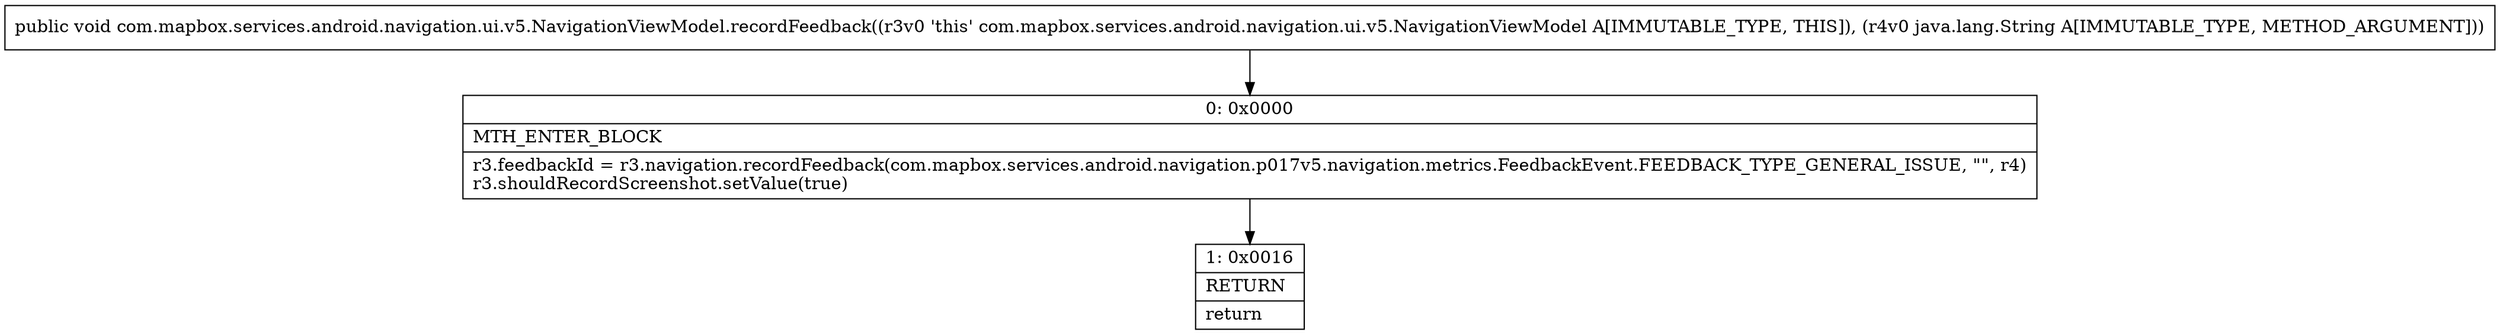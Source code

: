 digraph "CFG forcom.mapbox.services.android.navigation.ui.v5.NavigationViewModel.recordFeedback(Ljava\/lang\/String;)V" {
Node_0 [shape=record,label="{0\:\ 0x0000|MTH_ENTER_BLOCK\l|r3.feedbackId = r3.navigation.recordFeedback(com.mapbox.services.android.navigation.p017v5.navigation.metrics.FeedbackEvent.FEEDBACK_TYPE_GENERAL_ISSUE, \"\", r4)\lr3.shouldRecordScreenshot.setValue(true)\l}"];
Node_1 [shape=record,label="{1\:\ 0x0016|RETURN\l|return\l}"];
MethodNode[shape=record,label="{public void com.mapbox.services.android.navigation.ui.v5.NavigationViewModel.recordFeedback((r3v0 'this' com.mapbox.services.android.navigation.ui.v5.NavigationViewModel A[IMMUTABLE_TYPE, THIS]), (r4v0 java.lang.String A[IMMUTABLE_TYPE, METHOD_ARGUMENT])) }"];
MethodNode -> Node_0;
Node_0 -> Node_1;
}

